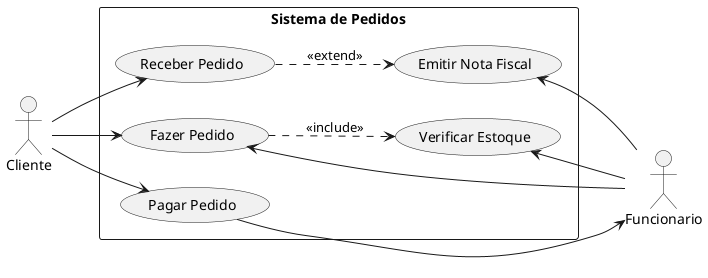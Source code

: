 @startuml SistemaPedidos
actor Cliente
actor Funcionario

left to right direction
rectangle "Sistema de Pedidos" {
    usecase "Fazer Pedido" as UC1
    usecase "Pagar Pedido" as UC2
    usecase "Receber Pedido" as UC3
    usecase "Verificar Estoque" as UC4
    usecase "Emitir Nota Fiscal" as UC5
    
}

Cliente --> UC1 
Cliente --> UC2 
UC2 --> Funcionario 
UC1 <-- "Funcionario" 
UC4 <-- "Funcionario" 
UC5 <-- "Funcionario" 
Cliente --> UC3 


UC1 ..> UC4 : <<include>>
UC3 ..> UC5 : <<extend>>

@enduml


